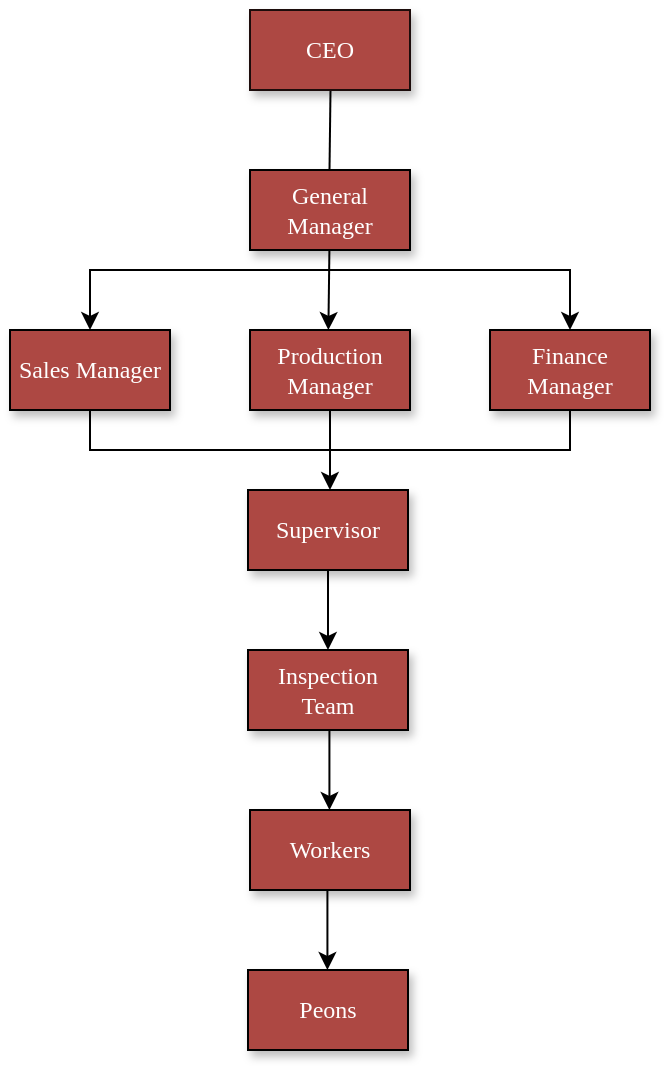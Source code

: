 <mxfile version="20.2.8" type="github">
  <diagram id="xVfTD266Xp_OSbsKrZe4" name="Page-1">
    <mxGraphModel dx="989" dy="551" grid="1" gridSize="10" guides="1" tooltips="1" connect="1" arrows="1" fold="1" page="1" pageScale="1" pageWidth="850" pageHeight="1100" math="0" shadow="0">
      <root>
        <mxCell id="0" />
        <mxCell id="1" parent="0" />
        <mxCell id="SyZ3xKCV-z3XJuTEyV_1-9" value="" style="endArrow=classic;html=1;rounded=0;exitX=0.5;exitY=1;exitDx=0;exitDy=0;entryX=0.5;entryY=0;entryDx=0;entryDy=0;" parent="1" edge="1">
          <mxGeometry width="50" height="50" relative="1" as="geometry">
            <mxPoint x="398.7" y="160" as="sourcePoint" />
            <mxPoint x="398.2" y="200" as="targetPoint" />
          </mxGeometry>
        </mxCell>
        <mxCell id="SyZ3xKCV-z3XJuTEyV_1-10" value="" style="endArrow=classic;html=1;rounded=0;entryX=0.5;entryY=0;entryDx=0;entryDy=0;" parent="1" edge="1">
          <mxGeometry width="50" height="50" relative="1" as="geometry">
            <mxPoint x="399" y="170" as="sourcePoint" />
            <mxPoint x="279" y="200" as="targetPoint" />
            <Array as="points">
              <mxPoint x="279" y="170" />
            </Array>
          </mxGeometry>
        </mxCell>
        <mxCell id="SyZ3xKCV-z3XJuTEyV_1-11" value="" style="endArrow=classic;html=1;rounded=0;entryX=0.5;entryY=0;entryDx=0;entryDy=0;" parent="1" edge="1">
          <mxGeometry width="50" height="50" relative="1" as="geometry">
            <mxPoint x="399" y="170" as="sourcePoint" />
            <mxPoint x="519" y="200" as="targetPoint" />
            <Array as="points">
              <mxPoint x="519" y="170" />
            </Array>
          </mxGeometry>
        </mxCell>
        <mxCell id="SyZ3xKCV-z3XJuTEyV_1-12" value="" style="endArrow=classic;html=1;rounded=0;exitX=0.5;exitY=1;exitDx=0;exitDy=0;" parent="1" edge="1">
          <mxGeometry width="50" height="50" relative="1" as="geometry">
            <mxPoint x="399" y="240" as="sourcePoint" />
            <mxPoint x="399" y="280" as="targetPoint" />
          </mxGeometry>
        </mxCell>
        <mxCell id="SyZ3xKCV-z3XJuTEyV_1-13" value="" style="endArrow=none;html=1;rounded=0;exitX=0.5;exitY=1;exitDx=0;exitDy=0;" parent="1" edge="1">
          <mxGeometry width="50" height="50" relative="1" as="geometry">
            <mxPoint x="279" y="240" as="sourcePoint" />
            <mxPoint x="399" y="260" as="targetPoint" />
            <Array as="points">
              <mxPoint x="279" y="260" />
            </Array>
          </mxGeometry>
        </mxCell>
        <mxCell id="SyZ3xKCV-z3XJuTEyV_1-14" value="" style="endArrow=none;html=1;rounded=0;entryX=0.5;entryY=1;entryDx=0;entryDy=0;" parent="1" edge="1">
          <mxGeometry width="50" height="50" relative="1" as="geometry">
            <mxPoint x="399" y="260" as="sourcePoint" />
            <mxPoint x="519" y="240" as="targetPoint" />
            <Array as="points">
              <mxPoint x="519" y="260" />
            </Array>
          </mxGeometry>
        </mxCell>
        <mxCell id="SyZ3xKCV-z3XJuTEyV_1-18" value="" style="endArrow=none;html=1;rounded=0;exitX=0.5;exitY=1;exitDx=0;exitDy=0;entryX=0.5;entryY=0;entryDx=0;entryDy=0;" parent="1" edge="1">
          <mxGeometry width="50" height="50" relative="1" as="geometry">
            <mxPoint x="399.25" y="80" as="sourcePoint" />
            <mxPoint x="398.75" y="120" as="targetPoint" />
          </mxGeometry>
        </mxCell>
        <mxCell id="SyZ3xKCV-z3XJuTEyV_1-22" value="" style="endArrow=classic;html=1;rounded=0;exitX=0.5;exitY=1;exitDx=0;exitDy=0;entryX=0.5;entryY=0;entryDx=0;entryDy=0;" parent="1" edge="1">
          <mxGeometry width="50" height="50" relative="1" as="geometry">
            <mxPoint x="398" y="320.0" as="sourcePoint" />
            <mxPoint x="398" y="360.0" as="targetPoint" />
          </mxGeometry>
        </mxCell>
        <mxCell id="SyZ3xKCV-z3XJuTEyV_1-24" value="" style="endArrow=classic;html=1;rounded=0;exitX=0.5;exitY=1;exitDx=0;exitDy=0;entryX=0.5;entryY=0;entryDx=0;entryDy=0;" parent="1" edge="1">
          <mxGeometry width="50" height="50" relative="1" as="geometry">
            <mxPoint x="397.71" y="480" as="sourcePoint" />
            <mxPoint x="397.71" y="520" as="targetPoint" />
          </mxGeometry>
        </mxCell>
        <mxCell id="SyZ3xKCV-z3XJuTEyV_1-25" value="" style="endArrow=classic;html=1;rounded=0;exitX=0.5;exitY=1;exitDx=0;exitDy=0;entryX=0.5;entryY=0;entryDx=0;entryDy=0;" parent="1" edge="1">
          <mxGeometry width="50" height="50" relative="1" as="geometry">
            <mxPoint x="398.71" y="400" as="sourcePoint" />
            <mxPoint x="398.71" y="440" as="targetPoint" />
          </mxGeometry>
        </mxCell>
        <mxCell id="SyZ3xKCV-z3XJuTEyV_1-27" value="CEO" style="rounded=0;whiteSpace=wrap;html=1;fillColor=#ad4843;strokeColor=#1C0C0B;fontColor=#FFFFFF;shadow=1;fontFamily=Times New Roman;" parent="1" vertex="1">
          <mxGeometry x="359" y="40" width="80" height="40" as="geometry" />
        </mxCell>
        <mxCell id="SyZ3xKCV-z3XJuTEyV_1-28" value="General Manager" style="rounded=0;whiteSpace=wrap;html=1;fillColor=#ad4843;strokeColor=#000000;fontColor=#FFFFFF;shadow=1;fontFamily=Times New Roman;" parent="1" vertex="1">
          <mxGeometry x="359" y="120" width="80" height="40" as="geometry" />
        </mxCell>
        <mxCell id="SyZ3xKCV-z3XJuTEyV_1-29" value="Sales Manager" style="rounded=0;whiteSpace=wrap;html=1;fillColor=#ad4843;strokeColor=#000000;fontColor=#FFFFFF;shadow=1;fontFamily=Times New Roman;" parent="1" vertex="1">
          <mxGeometry x="239" y="200" width="80" height="40" as="geometry" />
        </mxCell>
        <mxCell id="SyZ3xKCV-z3XJuTEyV_1-30" value="Production Manager" style="rounded=0;whiteSpace=wrap;html=1;fillColor=#ad4843;strokeColor=#000000;fontColor=#FFFFFF;shadow=1;fontFamily=Times New Roman;" parent="1" vertex="1">
          <mxGeometry x="359" y="200" width="80" height="40" as="geometry" />
        </mxCell>
        <mxCell id="SyZ3xKCV-z3XJuTEyV_1-31" value="Finance Manager" style="rounded=0;whiteSpace=wrap;html=1;fillColor=#ad4843;strokeColor=#000000;fontColor=#FFFFFF;shadow=1;fontFamily=Times New Roman;" parent="1" vertex="1">
          <mxGeometry x="479" y="200" width="80" height="40" as="geometry" />
        </mxCell>
        <mxCell id="SyZ3xKCV-z3XJuTEyV_1-32" value="Inspection Team" style="rounded=0;whiteSpace=wrap;html=1;fillColor=#ad4843;strokeColor=#000000;fontColor=#FFFFFF;shadow=1;fontFamily=Times New Roman;" parent="1" vertex="1">
          <mxGeometry x="358" y="360" width="80" height="40" as="geometry" />
        </mxCell>
        <mxCell id="SyZ3xKCV-z3XJuTEyV_1-33" value="Supervisor" style="rounded=0;whiteSpace=wrap;html=1;fillColor=#ad4843;strokeColor=#000000;fontColor=#FFFFFF;shadow=1;fontFamily=Times New Roman;" parent="1" vertex="1">
          <mxGeometry x="358" y="280" width="80" height="40" as="geometry" />
        </mxCell>
        <mxCell id="SyZ3xKCV-z3XJuTEyV_1-34" value="Workers" style="rounded=0;whiteSpace=wrap;html=1;fillColor=#ad4843;strokeColor=#000000;fontColor=#FFFFFF;shadow=1;fontFamily=Times New Roman;" parent="1" vertex="1">
          <mxGeometry x="359" y="440" width="80" height="40" as="geometry" />
        </mxCell>
        <mxCell id="SyZ3xKCV-z3XJuTEyV_1-35" value="Peons" style="rounded=0;whiteSpace=wrap;html=1;fillColor=#ad4843;strokeColor=#000000;fontColor=#FFFFFF;shadow=1;fontFamily=Times New Roman;" parent="1" vertex="1">
          <mxGeometry x="358" y="520" width="80" height="40" as="geometry" />
        </mxCell>
      </root>
    </mxGraphModel>
  </diagram>
</mxfile>
